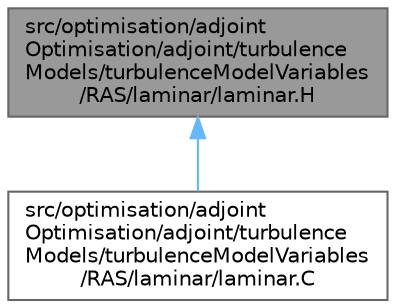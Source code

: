 digraph "src/optimisation/adjointOptimisation/adjoint/turbulenceModels/turbulenceModelVariables/RAS/laminar/laminar.H"
{
 // LATEX_PDF_SIZE
  bgcolor="transparent";
  edge [fontname=Helvetica,fontsize=10,labelfontname=Helvetica,labelfontsize=10];
  node [fontname=Helvetica,fontsize=10,shape=box,height=0.2,width=0.4];
  Node1 [id="Node000001",label="src/optimisation/adjoint\lOptimisation/adjoint/turbulence\lModels/turbulenceModelVariables\l/RAS/laminar/laminar.H",height=0.2,width=0.4,color="gray40", fillcolor="grey60", style="filled", fontcolor="black",tooltip=" "];
  Node1 -> Node2 [id="edge1_Node000001_Node000002",dir="back",color="steelblue1",style="solid",tooltip=" "];
  Node2 [id="Node000002",label="src/optimisation/adjoint\lOptimisation/adjoint/turbulence\lModels/turbulenceModelVariables\l/RAS/laminar/laminar.C",height=0.2,width=0.4,color="grey40", fillcolor="white", style="filled",URL="$optimisation_2adjointOptimisation_2adjoint_2turbulenceModels_2turbulenceModelVariables_2RAS_2laminar_2laminar_8C.html",tooltip=" "];
}

